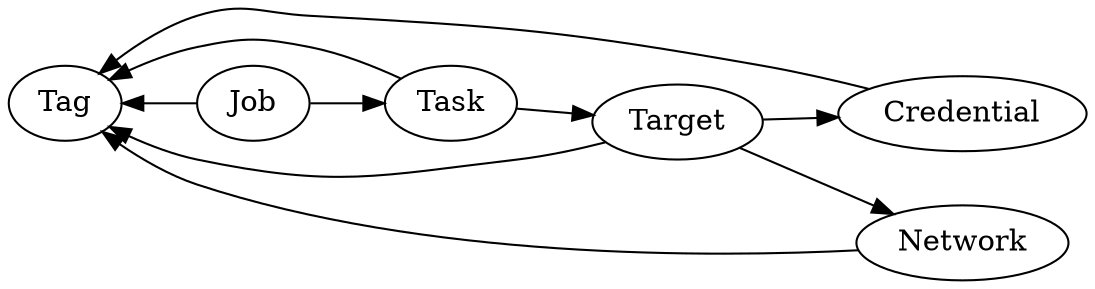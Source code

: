 digraph paragon {
    rankdir="LR"

    Target
    Task
    Job
    Tag
    Credential
    Network

    Tag -> {Job, Task, Target, Credential, Network} [dir=back]

    Job -> Task

    Task -> Target

    Target -> Credential
    Target -> Network
}